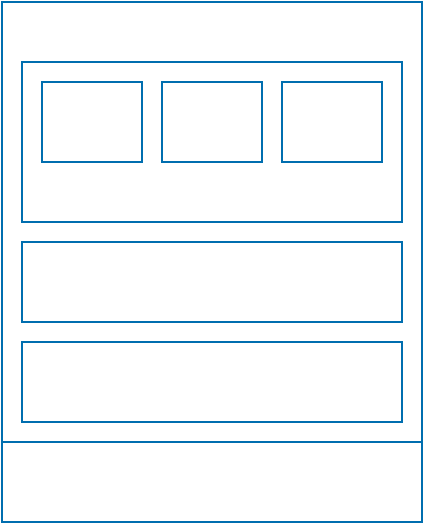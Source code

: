<mxfile>
    <diagram id="awwQLbMp61nxiMoSuy3x" name="Page-1">
        <mxGraphModel dx="536" dy="540" grid="1" gridSize="10" guides="1" tooltips="1" connect="1" arrows="1" fold="1" page="1" pageScale="1" pageWidth="850" pageHeight="1100" math="0" shadow="0">
            <root>
                <mxCell id="0"/>
                <mxCell id="1" parent="0"/>
                <mxCell id="2" value="Computador anfritrión" style="rounded=0;whiteSpace=wrap;html=1;fillColor=none;fontColor=light-dark(#FFFFFF,#006EAF);strokeColor=light-dark(#006EAF,#006EAF);verticalAlign=top;" parent="1" vertex="1">
                    <mxGeometry x="40" y="40" width="210" height="220" as="geometry"/>
                </mxCell>
                <mxCell id="3" value="Sistema operativo" style="rounded=0;whiteSpace=wrap;html=1;fillColor=none;fontColor=light-dark(#FFFFFF,#006EAF);strokeColor=light-dark(#006EAF,#006EAF);" parent="1" vertex="1">
                    <mxGeometry x="40" y="260" width="210" height="40" as="geometry"/>
                </mxCell>
                <mxCell id="8" value="" style="group" vertex="1" connectable="0" parent="1">
                    <mxGeometry x="50" y="70" width="190" height="80" as="geometry"/>
                </mxCell>
                <mxCell id="4" value="VM1" style="rounded=0;whiteSpace=wrap;html=1;fillColor=none;fontColor=light-dark(#FFFFFF,#006EAF);strokeColor=light-dark(#006EAF,#006EAF);" parent="8" vertex="1">
                    <mxGeometry x="10" y="10" width="50" height="40" as="geometry"/>
                </mxCell>
                <mxCell id="5" value="VM2" style="rounded=0;whiteSpace=wrap;html=1;fillColor=none;fontColor=light-dark(#FFFFFF,#006EAF);strokeColor=light-dark(#006EAF,#006EAF);" parent="8" vertex="1">
                    <mxGeometry x="70" y="10" width="50" height="40" as="geometry"/>
                </mxCell>
                <mxCell id="6" value="VM3" style="rounded=0;whiteSpace=wrap;html=1;fillColor=none;fontColor=light-dark(#FFFFFF,#006EAF);strokeColor=light-dark(#006EAF,#006EAF);" parent="8" vertex="1">
                    <mxGeometry x="130" y="10" width="50" height="40" as="geometry"/>
                </mxCell>
                <mxCell id="7" value="Hipervisor huésped" style="rounded=0;whiteSpace=wrap;html=1;fillColor=none;fontColor=light-dark(#FFFFFF,#006EAF);strokeColor=light-dark(#006EAF,#006EAF);verticalAlign=bottom;" vertex="1" parent="8">
                    <mxGeometry width="190" height="80" as="geometry"/>
                </mxCell>
                <mxCell id="9" value="Otras aplicaciones" style="rounded=0;whiteSpace=wrap;html=1;fillColor=none;fontColor=light-dark(#FFFFFF,#006EAF);strokeColor=light-dark(#006EAF,#006EAF);" vertex="1" parent="1">
                    <mxGeometry x="50" y="160" width="190" height="40" as="geometry"/>
                </mxCell>
                <mxCell id="10" value="Otras aplicaciones" style="rounded=0;whiteSpace=wrap;html=1;fillColor=none;fontColor=light-dark(#FFFFFF,#006EAF);strokeColor=light-dark(#006EAF,#006EAF);" vertex="1" parent="1">
                    <mxGeometry x="50" y="210" width="190" height="40" as="geometry"/>
                </mxCell>
            </root>
        </mxGraphModel>
    </diagram>
</mxfile>
